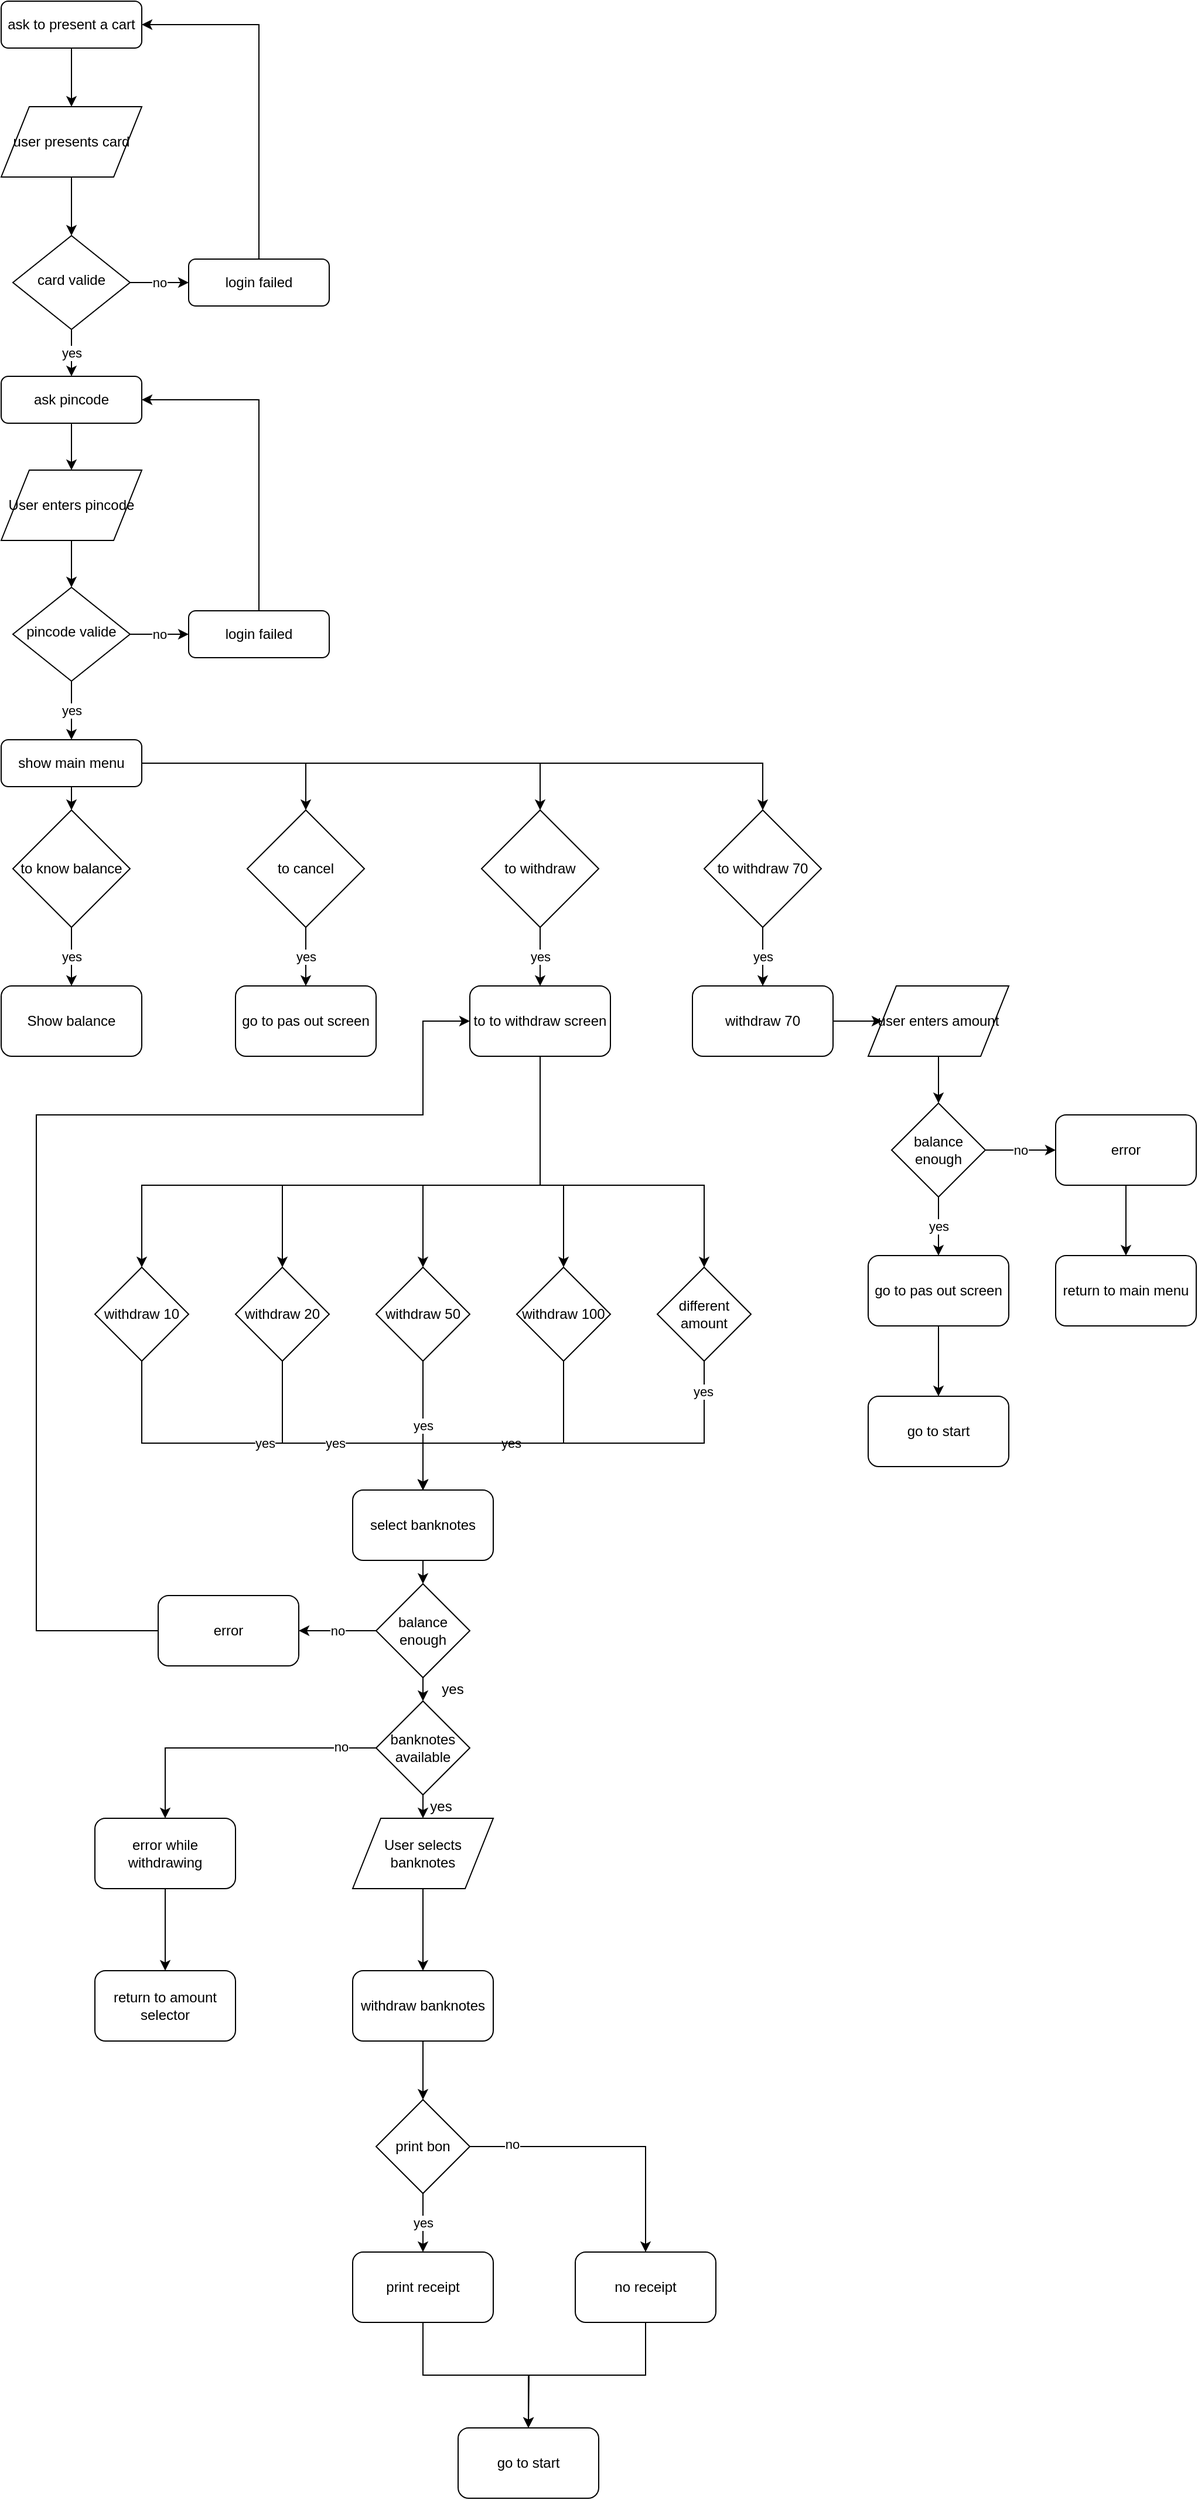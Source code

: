 <mxfile version="13.1.12" type="github"><diagram id="C5RBs43oDa-KdzZeNtuy" name="Page-1"><mxGraphModel dx="1422" dy="791" grid="1" gridSize="10" guides="1" tooltips="1" connect="1" arrows="1" fold="1" page="1" pageScale="1" pageWidth="827" pageHeight="1169" math="0" shadow="0"><root><mxCell id="WIyWlLk6GJQsqaUBKTNV-0"/><mxCell id="WIyWlLk6GJQsqaUBKTNV-1" parent="WIyWlLk6GJQsqaUBKTNV-0"/><mxCell id="qSh9dUjq4_AkvWNMm5Dd-6" value="" style="edgeStyle=orthogonalEdgeStyle;rounded=0;orthogonalLoop=1;jettySize=auto;html=1;" parent="WIyWlLk6GJQsqaUBKTNV-1" source="WIyWlLk6GJQsqaUBKTNV-3" target="qSh9dUjq4_AkvWNMm5Dd-4" edge="1"><mxGeometry relative="1" as="geometry"/></mxCell><mxCell id="WIyWlLk6GJQsqaUBKTNV-3" value="ask to present a cart" style="rounded=1;whiteSpace=wrap;html=1;fontSize=12;glass=0;strokeWidth=1;shadow=0;" parent="WIyWlLk6GJQsqaUBKTNV-1" vertex="1"><mxGeometry x="160" y="80" width="120" height="40" as="geometry"/></mxCell><mxCell id="qSh9dUjq4_AkvWNMm5Dd-12" value="yes" style="edgeStyle=orthogonalEdgeStyle;rounded=0;orthogonalLoop=1;jettySize=auto;html=1;" parent="WIyWlLk6GJQsqaUBKTNV-1" source="WIyWlLk6GJQsqaUBKTNV-6" target="qSh9dUjq4_AkvWNMm5Dd-0" edge="1"><mxGeometry relative="1" as="geometry"/></mxCell><mxCell id="D4mZ7aDMpP8qMdzL3X2c-54" value="no" style="edgeStyle=orthogonalEdgeStyle;rounded=0;orthogonalLoop=1;jettySize=auto;html=1;exitX=1;exitY=0.5;exitDx=0;exitDy=0;entryX=0;entryY=0.5;entryDx=0;entryDy=0;" parent="WIyWlLk6GJQsqaUBKTNV-1" source="WIyWlLk6GJQsqaUBKTNV-6" target="D4mZ7aDMpP8qMdzL3X2c-53" edge="1"><mxGeometry relative="1" as="geometry"/></mxCell><mxCell id="WIyWlLk6GJQsqaUBKTNV-6" value="card valide" style="rhombus;whiteSpace=wrap;html=1;shadow=0;fontFamily=Helvetica;fontSize=12;align=center;strokeWidth=1;spacing=6;spacingTop=-4;" parent="WIyWlLk6GJQsqaUBKTNV-1" vertex="1"><mxGeometry x="170" y="280" width="100" height="80" as="geometry"/></mxCell><mxCell id="qSh9dUjq4_AkvWNMm5Dd-3" value="no" style="edgeStyle=orthogonalEdgeStyle;rounded=0;orthogonalLoop=1;jettySize=auto;html=1;exitX=1;exitY=0.5;exitDx=0;exitDy=0;entryX=0;entryY=0.5;entryDx=0;entryDy=0;" parent="WIyWlLk6GJQsqaUBKTNV-1" source="WIyWlLk6GJQsqaUBKTNV-10" target="WIyWlLk6GJQsqaUBKTNV-12" edge="1"><mxGeometry relative="1" as="geometry"/></mxCell><mxCell id="qSh9dUjq4_AkvWNMm5Dd-15" value="yes" style="edgeStyle=orthogonalEdgeStyle;rounded=0;orthogonalLoop=1;jettySize=auto;html=1;" parent="WIyWlLk6GJQsqaUBKTNV-1" source="WIyWlLk6GJQsqaUBKTNV-10" target="WIyWlLk6GJQsqaUBKTNV-11" edge="1"><mxGeometry relative="1" as="geometry"/></mxCell><mxCell id="WIyWlLk6GJQsqaUBKTNV-10" value="pincode valide" style="rhombus;whiteSpace=wrap;html=1;shadow=0;fontFamily=Helvetica;fontSize=12;align=center;strokeWidth=1;spacing=6;spacingTop=-4;" parent="WIyWlLk6GJQsqaUBKTNV-1" vertex="1"><mxGeometry x="170" y="580" width="100" height="80" as="geometry"/></mxCell><mxCell id="D4mZ7aDMpP8qMdzL3X2c-9" style="edgeStyle=orthogonalEdgeStyle;rounded=0;orthogonalLoop=1;jettySize=auto;html=1;exitX=0.5;exitY=1;exitDx=0;exitDy=0;entryX=0.5;entryY=0;entryDx=0;entryDy=0;" parent="WIyWlLk6GJQsqaUBKTNV-1" source="WIyWlLk6GJQsqaUBKTNV-11" target="qSh9dUjq4_AkvWNMm5Dd-18" edge="1"><mxGeometry relative="1" as="geometry"/></mxCell><mxCell id="D4mZ7aDMpP8qMdzL3X2c-10" style="edgeStyle=orthogonalEdgeStyle;rounded=0;orthogonalLoop=1;jettySize=auto;html=1;exitX=1;exitY=0.5;exitDx=0;exitDy=0;entryX=0.5;entryY=0;entryDx=0;entryDy=0;" parent="WIyWlLk6GJQsqaUBKTNV-1" source="WIyWlLk6GJQsqaUBKTNV-11" target="qSh9dUjq4_AkvWNMm5Dd-25" edge="1"><mxGeometry relative="1" as="geometry"/></mxCell><mxCell id="D4mZ7aDMpP8qMdzL3X2c-11" style="edgeStyle=orthogonalEdgeStyle;rounded=0;orthogonalLoop=1;jettySize=auto;html=1;" parent="WIyWlLk6GJQsqaUBKTNV-1" source="WIyWlLk6GJQsqaUBKTNV-11" target="qSh9dUjq4_AkvWNMm5Dd-29" edge="1"><mxGeometry relative="1" as="geometry"/></mxCell><mxCell id="D4mZ7aDMpP8qMdzL3X2c-12" style="edgeStyle=orthogonalEdgeStyle;rounded=0;orthogonalLoop=1;jettySize=auto;html=1;entryX=0.5;entryY=0;entryDx=0;entryDy=0;" parent="WIyWlLk6GJQsqaUBKTNV-1" source="WIyWlLk6GJQsqaUBKTNV-11" target="qSh9dUjq4_AkvWNMm5Dd-39" edge="1"><mxGeometry relative="1" as="geometry"/></mxCell><mxCell id="WIyWlLk6GJQsqaUBKTNV-11" value="show main menu" style="rounded=1;whiteSpace=wrap;html=1;fontSize=12;glass=0;strokeWidth=1;shadow=0;" parent="WIyWlLk6GJQsqaUBKTNV-1" vertex="1"><mxGeometry x="160" y="710" width="120" height="40" as="geometry"/></mxCell><mxCell id="D4mZ7aDMpP8qMdzL3X2c-52" style="edgeStyle=orthogonalEdgeStyle;rounded=0;orthogonalLoop=1;jettySize=auto;html=1;entryX=1;entryY=0.5;entryDx=0;entryDy=0;" parent="WIyWlLk6GJQsqaUBKTNV-1" source="WIyWlLk6GJQsqaUBKTNV-12" target="qSh9dUjq4_AkvWNMm5Dd-0" edge="1"><mxGeometry relative="1" as="geometry"><Array as="points"><mxPoint x="380" y="420"/></Array></mxGeometry></mxCell><mxCell id="WIyWlLk6GJQsqaUBKTNV-12" value="login failed" style="rounded=1;whiteSpace=wrap;html=1;fontSize=12;glass=0;strokeWidth=1;shadow=0;" parent="WIyWlLk6GJQsqaUBKTNV-1" vertex="1"><mxGeometry x="320" y="600" width="120" height="40" as="geometry"/></mxCell><mxCell id="qSh9dUjq4_AkvWNMm5Dd-13" value="" style="edgeStyle=orthogonalEdgeStyle;rounded=0;orthogonalLoop=1;jettySize=auto;html=1;" parent="WIyWlLk6GJQsqaUBKTNV-1" source="qSh9dUjq4_AkvWNMm5Dd-0" target="qSh9dUjq4_AkvWNMm5Dd-8" edge="1"><mxGeometry relative="1" as="geometry"/></mxCell><mxCell id="qSh9dUjq4_AkvWNMm5Dd-0" value="ask pincode" style="rounded=1;whiteSpace=wrap;html=1;fontSize=12;glass=0;strokeWidth=1;shadow=0;" parent="WIyWlLk6GJQsqaUBKTNV-1" vertex="1"><mxGeometry x="160" y="400" width="120" height="40" as="geometry"/></mxCell><mxCell id="qSh9dUjq4_AkvWNMm5Dd-7" value="" style="edgeStyle=orthogonalEdgeStyle;rounded=0;orthogonalLoop=1;jettySize=auto;html=1;" parent="WIyWlLk6GJQsqaUBKTNV-1" source="qSh9dUjq4_AkvWNMm5Dd-4" target="WIyWlLk6GJQsqaUBKTNV-6" edge="1"><mxGeometry relative="1" as="geometry"/></mxCell><mxCell id="qSh9dUjq4_AkvWNMm5Dd-4" value="user presents card" style="shape=parallelogram;perimeter=parallelogramPerimeter;whiteSpace=wrap;html=1;" parent="WIyWlLk6GJQsqaUBKTNV-1" vertex="1"><mxGeometry x="160" y="170" width="120" height="60" as="geometry"/></mxCell><mxCell id="qSh9dUjq4_AkvWNMm5Dd-14" value="" style="edgeStyle=orthogonalEdgeStyle;rounded=0;orthogonalLoop=1;jettySize=auto;html=1;" parent="WIyWlLk6GJQsqaUBKTNV-1" source="qSh9dUjq4_AkvWNMm5Dd-8" target="WIyWlLk6GJQsqaUBKTNV-10" edge="1"><mxGeometry relative="1" as="geometry"/></mxCell><mxCell id="qSh9dUjq4_AkvWNMm5Dd-8" value="User enters pincode" style="shape=parallelogram;perimeter=parallelogramPerimeter;whiteSpace=wrap;html=1;" parent="WIyWlLk6GJQsqaUBKTNV-1" vertex="1"><mxGeometry x="160" y="480" width="120" height="60" as="geometry"/></mxCell><mxCell id="D4mZ7aDMpP8qMdzL3X2c-65" value="yes" style="edgeStyle=orthogonalEdgeStyle;rounded=0;orthogonalLoop=1;jettySize=auto;html=1;" parent="WIyWlLk6GJQsqaUBKTNV-1" source="qSh9dUjq4_AkvWNMm5Dd-18" target="qSh9dUjq4_AkvWNMm5Dd-20" edge="1"><mxGeometry relative="1" as="geometry"/></mxCell><mxCell id="qSh9dUjq4_AkvWNMm5Dd-18" value="to know balance" style="rhombus;whiteSpace=wrap;html=1;" parent="WIyWlLk6GJQsqaUBKTNV-1" vertex="1"><mxGeometry x="170" y="770" width="100" height="100" as="geometry"/></mxCell><mxCell id="D4mZ7aDMpP8qMdzL3X2c-64" value="yes" style="edgeStyle=orthogonalEdgeStyle;rounded=0;orthogonalLoop=1;jettySize=auto;html=1;" parent="WIyWlLk6GJQsqaUBKTNV-1" source="qSh9dUjq4_AkvWNMm5Dd-25" target="qSh9dUjq4_AkvWNMm5Dd-27" edge="1"><mxGeometry relative="1" as="geometry"/></mxCell><mxCell id="qSh9dUjq4_AkvWNMm5Dd-25" value="to cancel" style="rhombus;whiteSpace=wrap;html=1;" parent="WIyWlLk6GJQsqaUBKTNV-1" vertex="1"><mxGeometry x="370" y="770" width="100" height="100" as="geometry"/></mxCell><mxCell id="D4mZ7aDMpP8qMdzL3X2c-63" value="yes" style="edgeStyle=orthogonalEdgeStyle;rounded=0;orthogonalLoop=1;jettySize=auto;html=1;entryX=0.5;entryY=0;entryDx=0;entryDy=0;" parent="WIyWlLk6GJQsqaUBKTNV-1" source="qSh9dUjq4_AkvWNMm5Dd-29" target="qSh9dUjq4_AkvWNMm5Dd-35" edge="1"><mxGeometry relative="1" as="geometry"/></mxCell><mxCell id="qSh9dUjq4_AkvWNMm5Dd-29" value="to withdraw" style="rhombus;whiteSpace=wrap;html=1;" parent="WIyWlLk6GJQsqaUBKTNV-1" vertex="1"><mxGeometry x="570" y="770" width="100" height="100" as="geometry"/></mxCell><mxCell id="D4mZ7aDMpP8qMdzL3X2c-62" value="yes" style="edgeStyle=orthogonalEdgeStyle;rounded=0;orthogonalLoop=1;jettySize=auto;html=1;entryX=0.5;entryY=0;entryDx=0;entryDy=0;" parent="WIyWlLk6GJQsqaUBKTNV-1" source="qSh9dUjq4_AkvWNMm5Dd-39" target="qSh9dUjq4_AkvWNMm5Dd-43" edge="1"><mxGeometry relative="1" as="geometry"/></mxCell><mxCell id="qSh9dUjq4_AkvWNMm5Dd-39" value="to withdraw 70" style="rhombus;whiteSpace=wrap;html=1;" parent="WIyWlLk6GJQsqaUBKTNV-1" vertex="1"><mxGeometry x="760" y="770" width="100" height="100" as="geometry"/></mxCell><mxCell id="qSh9dUjq4_AkvWNMm5Dd-20" value="Show balance" style="rounded=1;whiteSpace=wrap;html=1;" parent="WIyWlLk6GJQsqaUBKTNV-1" vertex="1"><mxGeometry x="160" y="920" width="120" height="60" as="geometry"/></mxCell><mxCell id="qSh9dUjq4_AkvWNMm5Dd-27" value="go to pas out screen" style="rounded=1;whiteSpace=wrap;html=1;" parent="WIyWlLk6GJQsqaUBKTNV-1" vertex="1"><mxGeometry x="360" y="920" width="120" height="60" as="geometry"/></mxCell><mxCell id="D4mZ7aDMpP8qMdzL3X2c-19" style="edgeStyle=orthogonalEdgeStyle;rounded=0;orthogonalLoop=1;jettySize=auto;html=1;exitX=0.5;exitY=1;exitDx=0;exitDy=0;entryX=0.5;entryY=0;entryDx=0;entryDy=0;" parent="WIyWlLk6GJQsqaUBKTNV-1" source="qSh9dUjq4_AkvWNMm5Dd-35" target="qSh9dUjq4_AkvWNMm5Dd-45" edge="1"><mxGeometry relative="1" as="geometry"><Array as="points"><mxPoint x="620" y="1090"/><mxPoint x="280" y="1090"/></Array></mxGeometry></mxCell><mxCell id="D4mZ7aDMpP8qMdzL3X2c-20" style="edgeStyle=orthogonalEdgeStyle;rounded=0;orthogonalLoop=1;jettySize=auto;html=1;entryX=0.5;entryY=0;entryDx=0;entryDy=0;" parent="WIyWlLk6GJQsqaUBKTNV-1" source="qSh9dUjq4_AkvWNMm5Dd-35" target="qSh9dUjq4_AkvWNMm5Dd-47" edge="1"><mxGeometry relative="1" as="geometry"><Array as="points"><mxPoint x="620" y="1090"/><mxPoint x="400" y="1090"/></Array></mxGeometry></mxCell><mxCell id="D4mZ7aDMpP8qMdzL3X2c-21" style="edgeStyle=orthogonalEdgeStyle;rounded=0;orthogonalLoop=1;jettySize=auto;html=1;entryX=0.5;entryY=0;entryDx=0;entryDy=0;" parent="WIyWlLk6GJQsqaUBKTNV-1" source="qSh9dUjq4_AkvWNMm5Dd-35" target="qSh9dUjq4_AkvWNMm5Dd-49" edge="1"><mxGeometry relative="1" as="geometry"><Array as="points"><mxPoint x="620" y="1090"/><mxPoint x="520" y="1090"/></Array></mxGeometry></mxCell><mxCell id="D4mZ7aDMpP8qMdzL3X2c-22" style="edgeStyle=orthogonalEdgeStyle;rounded=0;orthogonalLoop=1;jettySize=auto;html=1;" parent="WIyWlLk6GJQsqaUBKTNV-1" source="qSh9dUjq4_AkvWNMm5Dd-35" target="qSh9dUjq4_AkvWNMm5Dd-51" edge="1"><mxGeometry relative="1" as="geometry"><Array as="points"><mxPoint x="620" y="1090"/><mxPoint x="640" y="1090"/></Array></mxGeometry></mxCell><mxCell id="D4mZ7aDMpP8qMdzL3X2c-23" style="edgeStyle=orthogonalEdgeStyle;rounded=0;orthogonalLoop=1;jettySize=auto;html=1;" parent="WIyWlLk6GJQsqaUBKTNV-1" source="qSh9dUjq4_AkvWNMm5Dd-35" target="qSh9dUjq4_AkvWNMm5Dd-60" edge="1"><mxGeometry relative="1" as="geometry"><Array as="points"><mxPoint x="620" y="1090"/><mxPoint x="760" y="1090"/></Array></mxGeometry></mxCell><mxCell id="qSh9dUjq4_AkvWNMm5Dd-35" value="to to withdraw screen" style="rounded=1;whiteSpace=wrap;html=1;" parent="WIyWlLk6GJQsqaUBKTNV-1" vertex="1"><mxGeometry x="560" y="920" width="120" height="60" as="geometry"/></mxCell><mxCell id="D4mZ7aDMpP8qMdzL3X2c-36" value="" style="edgeStyle=orthogonalEdgeStyle;rounded=0;orthogonalLoop=1;jettySize=auto;html=1;" parent="WIyWlLk6GJQsqaUBKTNV-1" source="qSh9dUjq4_AkvWNMm5Dd-43" target="qSh9dUjq4_AkvWNMm5Dd-62" edge="1"><mxGeometry relative="1" as="geometry"/></mxCell><mxCell id="qSh9dUjq4_AkvWNMm5Dd-43" value="withdraw 70" style="rounded=1;whiteSpace=wrap;html=1;" parent="WIyWlLk6GJQsqaUBKTNV-1" vertex="1"><mxGeometry x="750" y="920" width="120" height="60" as="geometry"/></mxCell><mxCell id="D4mZ7aDMpP8qMdzL3X2c-28" value="yes" style="edgeStyle=orthogonalEdgeStyle;rounded=0;orthogonalLoop=1;jettySize=auto;html=1;" parent="WIyWlLk6GJQsqaUBKTNV-1" source="qSh9dUjq4_AkvWNMm5Dd-45" edge="1"><mxGeometry relative="1" as="geometry"><mxPoint x="520" y="1350.0" as="targetPoint"/><Array as="points"><mxPoint x="280" y="1310"/><mxPoint x="520" y="1310"/></Array></mxGeometry></mxCell><mxCell id="qSh9dUjq4_AkvWNMm5Dd-45" value="withdraw 10" style="rhombus;whiteSpace=wrap;html=1;" parent="WIyWlLk6GJQsqaUBKTNV-1" vertex="1"><mxGeometry x="240" y="1160" width="80" height="80" as="geometry"/></mxCell><mxCell id="D4mZ7aDMpP8qMdzL3X2c-27" value="yes" style="edgeStyle=orthogonalEdgeStyle;rounded=0;orthogonalLoop=1;jettySize=auto;html=1;exitX=0.5;exitY=1;exitDx=0;exitDy=0;" parent="WIyWlLk6GJQsqaUBKTNV-1" source="qSh9dUjq4_AkvWNMm5Dd-47" target="qSh9dUjq4_AkvWNMm5Dd-55" edge="1"><mxGeometry relative="1" as="geometry"><Array as="points"><mxPoint x="400" y="1310"/><mxPoint x="520" y="1310"/></Array></mxGeometry></mxCell><mxCell id="qSh9dUjq4_AkvWNMm5Dd-47" value="withdraw 20" style="rhombus;whiteSpace=wrap;html=1;" parent="WIyWlLk6GJQsqaUBKTNV-1" vertex="1"><mxGeometry x="360" y="1160" width="80" height="80" as="geometry"/></mxCell><mxCell id="D4mZ7aDMpP8qMdzL3X2c-24" value="yes" style="edgeStyle=orthogonalEdgeStyle;rounded=0;orthogonalLoop=1;jettySize=auto;html=1;" parent="WIyWlLk6GJQsqaUBKTNV-1" source="qSh9dUjq4_AkvWNMm5Dd-49" target="qSh9dUjq4_AkvWNMm5Dd-55" edge="1"><mxGeometry relative="1" as="geometry"/></mxCell><mxCell id="qSh9dUjq4_AkvWNMm5Dd-49" value="withdraw 50" style="rhombus;whiteSpace=wrap;html=1;" parent="WIyWlLk6GJQsqaUBKTNV-1" vertex="1"><mxGeometry x="480" y="1160" width="80" height="80" as="geometry"/></mxCell><mxCell id="D4mZ7aDMpP8qMdzL3X2c-25" value="yes" style="edgeStyle=orthogonalEdgeStyle;rounded=0;orthogonalLoop=1;jettySize=auto;html=1;exitX=0.5;exitY=1;exitDx=0;exitDy=0;" parent="WIyWlLk6GJQsqaUBKTNV-1" source="qSh9dUjq4_AkvWNMm5Dd-51" edge="1"><mxGeometry relative="1" as="geometry"><mxPoint x="520" y="1350.0" as="targetPoint"/><Array as="points"><mxPoint x="640" y="1310"/><mxPoint x="520" y="1310"/></Array></mxGeometry></mxCell><mxCell id="qSh9dUjq4_AkvWNMm5Dd-51" value="withdraw 100" style="rhombus;whiteSpace=wrap;html=1;" parent="WIyWlLk6GJQsqaUBKTNV-1" vertex="1"><mxGeometry x="600" y="1160" width="80" height="80" as="geometry"/></mxCell><mxCell id="D4mZ7aDMpP8qMdzL3X2c-30" style="edgeStyle=orthogonalEdgeStyle;rounded=0;orthogonalLoop=1;jettySize=auto;html=1;exitX=0.5;exitY=1;exitDx=0;exitDy=0;entryX=0.5;entryY=0;entryDx=0;entryDy=0;" parent="WIyWlLk6GJQsqaUBKTNV-1" source="qSh9dUjq4_AkvWNMm5Dd-55" target="D4mZ7aDMpP8qMdzL3X2c-29" edge="1"><mxGeometry relative="1" as="geometry"/></mxCell><mxCell id="qSh9dUjq4_AkvWNMm5Dd-55" value="select banknotes" style="rounded=1;whiteSpace=wrap;html=1;" parent="WIyWlLk6GJQsqaUBKTNV-1" vertex="1"><mxGeometry x="460" y="1350" width="120" height="60" as="geometry"/></mxCell><mxCell id="D4mZ7aDMpP8qMdzL3X2c-26" style="edgeStyle=orthogonalEdgeStyle;rounded=0;orthogonalLoop=1;jettySize=auto;html=1;entryX=0.5;entryY=0;entryDx=0;entryDy=0;" parent="WIyWlLk6GJQsqaUBKTNV-1" source="qSh9dUjq4_AkvWNMm5Dd-60" target="qSh9dUjq4_AkvWNMm5Dd-55" edge="1"><mxGeometry relative="1" as="geometry"><Array as="points"><mxPoint x="760" y="1310"/><mxPoint x="520" y="1310"/></Array></mxGeometry></mxCell><mxCell id="D4mZ7aDMpP8qMdzL3X2c-68" value="yes" style="edgeLabel;html=1;align=center;verticalAlign=middle;resizable=0;points=[];" parent="D4mZ7aDMpP8qMdzL3X2c-26" vertex="1" connectable="0"><mxGeometry x="-0.851" y="-1" relative="1" as="geometry"><mxPoint as="offset"/></mxGeometry></mxCell><mxCell id="qSh9dUjq4_AkvWNMm5Dd-60" value="different amount" style="rhombus;whiteSpace=wrap;html=1;" parent="WIyWlLk6GJQsqaUBKTNV-1" vertex="1"><mxGeometry x="720" y="1160" width="80" height="80" as="geometry"/></mxCell><mxCell id="qSh9dUjq4_AkvWNMm5Dd-69" style="edgeStyle=orthogonalEdgeStyle;rounded=0;orthogonalLoop=1;jettySize=auto;html=1;entryX=0.5;entryY=0;entryDx=0;entryDy=0;" parent="WIyWlLk6GJQsqaUBKTNV-1" source="qSh9dUjq4_AkvWNMm5Dd-62" target="qSh9dUjq4_AkvWNMm5Dd-64" edge="1"><mxGeometry relative="1" as="geometry"/></mxCell><mxCell id="qSh9dUjq4_AkvWNMm5Dd-62" value="user enters amount" style="shape=parallelogram;perimeter=parallelogramPerimeter;whiteSpace=wrap;html=1;" parent="WIyWlLk6GJQsqaUBKTNV-1" vertex="1"><mxGeometry x="900" y="920" width="120" height="60" as="geometry"/></mxCell><mxCell id="D4mZ7aDMpP8qMdzL3X2c-39" value="yes" style="edgeStyle=orthogonalEdgeStyle;rounded=0;orthogonalLoop=1;jettySize=auto;html=1;exitX=0.5;exitY=1;exitDx=0;exitDy=0;" parent="WIyWlLk6GJQsqaUBKTNV-1" source="qSh9dUjq4_AkvWNMm5Dd-64" target="D4mZ7aDMpP8qMdzL3X2c-0" edge="1"><mxGeometry relative="1" as="geometry"/></mxCell><mxCell id="D4mZ7aDMpP8qMdzL3X2c-42" value="no" style="edgeStyle=orthogonalEdgeStyle;rounded=0;orthogonalLoop=1;jettySize=auto;html=1;exitX=1;exitY=0.5;exitDx=0;exitDy=0;entryX=0;entryY=0.5;entryDx=0;entryDy=0;" parent="WIyWlLk6GJQsqaUBKTNV-1" source="qSh9dUjq4_AkvWNMm5Dd-64" target="D4mZ7aDMpP8qMdzL3X2c-41" edge="1"><mxGeometry relative="1" as="geometry"/></mxCell><mxCell id="qSh9dUjq4_AkvWNMm5Dd-64" value="balance enough" style="rhombus;whiteSpace=wrap;html=1;" parent="WIyWlLk6GJQsqaUBKTNV-1" vertex="1"><mxGeometry x="920" y="1020" width="80" height="80" as="geometry"/></mxCell><mxCell id="D4mZ7aDMpP8qMdzL3X2c-49" value="" style="edgeStyle=orthogonalEdgeStyle;rounded=0;orthogonalLoop=1;jettySize=auto;html=1;" parent="WIyWlLk6GJQsqaUBKTNV-1" source="qSh9dUjq4_AkvWNMm5Dd-70" target="qSh9dUjq4_AkvWNMm5Dd-75" edge="1"><mxGeometry relative="1" as="geometry"/></mxCell><mxCell id="qSh9dUjq4_AkvWNMm5Dd-70" value="User selects banknotes" style="shape=parallelogram;perimeter=parallelogramPerimeter;whiteSpace=wrap;html=1;" parent="WIyWlLk6GJQsqaUBKTNV-1" vertex="1"><mxGeometry x="460" y="1630" width="120" height="60" as="geometry"/></mxCell><mxCell id="D9aL4PfFPZLkeX7gtrZz-4" style="edgeStyle=orthogonalEdgeStyle;rounded=0;orthogonalLoop=1;jettySize=auto;html=1;exitX=0.5;exitY=1;exitDx=0;exitDy=0;entryX=0.5;entryY=0;entryDx=0;entryDy=0;" parent="WIyWlLk6GJQsqaUBKTNV-1" source="qSh9dUjq4_AkvWNMm5Dd-75" target="D9aL4PfFPZLkeX7gtrZz-3" edge="1"><mxGeometry relative="1" as="geometry"/></mxCell><mxCell id="qSh9dUjq4_AkvWNMm5Dd-75" value="withdraw banknotes" style="rounded=1;whiteSpace=wrap;html=1;" parent="WIyWlLk6GJQsqaUBKTNV-1" vertex="1"><mxGeometry x="460" y="1760" width="120" height="60" as="geometry"/></mxCell><mxCell id="D4mZ7aDMpP8qMdzL3X2c-1" style="edgeStyle=orthogonalEdgeStyle;rounded=0;orthogonalLoop=1;jettySize=auto;html=1;exitX=0;exitY=0.5;exitDx=0;exitDy=0;" parent="WIyWlLk6GJQsqaUBKTNV-1" source="qSh9dUjq4_AkvWNMm5Dd-76" target="D9aL4PfFPZLkeX7gtrZz-0" edge="1"><mxGeometry relative="1" as="geometry"/></mxCell><mxCell id="D4mZ7aDMpP8qMdzL3X2c-71" value="no" style="edgeLabel;html=1;align=center;verticalAlign=middle;resizable=0;points=[];" parent="D4mZ7aDMpP8qMdzL3X2c-1" vertex="1" connectable="0"><mxGeometry x="-0.75" y="-2" relative="1" as="geometry"><mxPoint y="1" as="offset"/></mxGeometry></mxCell><mxCell id="D4mZ7aDMpP8qMdzL3X2c-32" style="edgeStyle=orthogonalEdgeStyle;rounded=0;orthogonalLoop=1;jettySize=auto;html=1;exitX=0.5;exitY=1;exitDx=0;exitDy=0;entryX=0.5;entryY=0;entryDx=0;entryDy=0;" parent="WIyWlLk6GJQsqaUBKTNV-1" source="qSh9dUjq4_AkvWNMm5Dd-76" target="qSh9dUjq4_AkvWNMm5Dd-70" edge="1"><mxGeometry relative="1" as="geometry"/></mxCell><mxCell id="qSh9dUjq4_AkvWNMm5Dd-76" value="banknotes available" style="rhombus;whiteSpace=wrap;html=1;" parent="WIyWlLk6GJQsqaUBKTNV-1" vertex="1"><mxGeometry x="480" y="1530" width="80" height="80" as="geometry"/></mxCell><mxCell id="D4mZ7aDMpP8qMdzL3X2c-48" style="edgeStyle=orthogonalEdgeStyle;rounded=0;orthogonalLoop=1;jettySize=auto;html=1;" parent="WIyWlLk6GJQsqaUBKTNV-1" source="D9aL4PfFPZLkeX7gtrZz-0" target="D4mZ7aDMpP8qMdzL3X2c-47" edge="1"><mxGeometry relative="1" as="geometry"/></mxCell><mxCell id="D9aL4PfFPZLkeX7gtrZz-0" value="error while withdrawing" style="rounded=1;whiteSpace=wrap;html=1;" parent="WIyWlLk6GJQsqaUBKTNV-1" vertex="1"><mxGeometry x="240" y="1630" width="120" height="60" as="geometry"/></mxCell><mxCell id="D9aL4PfFPZLkeX7gtrZz-6" value="yes" style="edgeStyle=orthogonalEdgeStyle;rounded=0;orthogonalLoop=1;jettySize=auto;html=1;exitX=0.5;exitY=1;exitDx=0;exitDy=0;entryX=0.5;entryY=0;entryDx=0;entryDy=0;" parent="WIyWlLk6GJQsqaUBKTNV-1" source="D9aL4PfFPZLkeX7gtrZz-3" target="D9aL4PfFPZLkeX7gtrZz-5" edge="1"><mxGeometry relative="1" as="geometry"/></mxCell><mxCell id="D9aL4PfFPZLkeX7gtrZz-8" style="edgeStyle=orthogonalEdgeStyle;rounded=0;orthogonalLoop=1;jettySize=auto;html=1;exitX=1;exitY=0.5;exitDx=0;exitDy=0;" parent="WIyWlLk6GJQsqaUBKTNV-1" source="D9aL4PfFPZLkeX7gtrZz-3" target="D9aL4PfFPZLkeX7gtrZz-7" edge="1"><mxGeometry relative="1" as="geometry"/></mxCell><mxCell id="D4mZ7aDMpP8qMdzL3X2c-72" value="no" style="edgeLabel;html=1;align=center;verticalAlign=middle;resizable=0;points=[];" parent="D9aL4PfFPZLkeX7gtrZz-8" vertex="1" connectable="0"><mxGeometry x="-0.701" y="2" relative="1" as="geometry"><mxPoint as="offset"/></mxGeometry></mxCell><mxCell id="D9aL4PfFPZLkeX7gtrZz-3" value="print bon" style="rhombus;whiteSpace=wrap;html=1;" parent="WIyWlLk6GJQsqaUBKTNV-1" vertex="1"><mxGeometry x="480" y="1870" width="80" height="80" as="geometry"/></mxCell><mxCell id="D4mZ7aDMpP8qMdzL3X2c-61" style="edgeStyle=orthogonalEdgeStyle;rounded=0;orthogonalLoop=1;jettySize=auto;html=1;exitX=0.5;exitY=1;exitDx=0;exitDy=0;" parent="WIyWlLk6GJQsqaUBKTNV-1" source="D9aL4PfFPZLkeX7gtrZz-5" edge="1"><mxGeometry relative="1" as="geometry"><mxPoint x="610" y="2150" as="targetPoint"/></mxGeometry></mxCell><mxCell id="D9aL4PfFPZLkeX7gtrZz-5" value="print receipt" style="rounded=1;whiteSpace=wrap;html=1;" parent="WIyWlLk6GJQsqaUBKTNV-1" vertex="1"><mxGeometry x="460" y="2000" width="120" height="60" as="geometry"/></mxCell><mxCell id="D4mZ7aDMpP8qMdzL3X2c-60" style="edgeStyle=orthogonalEdgeStyle;rounded=0;orthogonalLoop=1;jettySize=auto;html=1;entryX=0.5;entryY=0;entryDx=0;entryDy=0;" parent="WIyWlLk6GJQsqaUBKTNV-1" source="D9aL4PfFPZLkeX7gtrZz-7" target="D4mZ7aDMpP8qMdzL3X2c-59" edge="1"><mxGeometry relative="1" as="geometry"/></mxCell><mxCell id="D9aL4PfFPZLkeX7gtrZz-7" value="no receipt" style="rounded=1;whiteSpace=wrap;html=1;" parent="WIyWlLk6GJQsqaUBKTNV-1" vertex="1"><mxGeometry x="650" y="2000" width="120" height="60" as="geometry"/></mxCell><mxCell id="D4mZ7aDMpP8qMdzL3X2c-58" value="" style="edgeStyle=orthogonalEdgeStyle;rounded=0;orthogonalLoop=1;jettySize=auto;html=1;" parent="WIyWlLk6GJQsqaUBKTNV-1" source="D4mZ7aDMpP8qMdzL3X2c-0" target="D4mZ7aDMpP8qMdzL3X2c-57" edge="1"><mxGeometry relative="1" as="geometry"/></mxCell><mxCell id="D4mZ7aDMpP8qMdzL3X2c-0" value="go to pas out screen" style="rounded=1;whiteSpace=wrap;html=1;" parent="WIyWlLk6GJQsqaUBKTNV-1" vertex="1"><mxGeometry x="900" y="1150" width="120" height="60" as="geometry"/></mxCell><mxCell id="D4mZ7aDMpP8qMdzL3X2c-31" style="edgeStyle=orthogonalEdgeStyle;rounded=0;orthogonalLoop=1;jettySize=auto;html=1;exitX=0.5;exitY=1;exitDx=0;exitDy=0;entryX=0.5;entryY=0;entryDx=0;entryDy=0;" parent="WIyWlLk6GJQsqaUBKTNV-1" source="D4mZ7aDMpP8qMdzL3X2c-29" target="qSh9dUjq4_AkvWNMm5Dd-76" edge="1"><mxGeometry relative="1" as="geometry"/></mxCell><mxCell id="D4mZ7aDMpP8qMdzL3X2c-35" value="no" style="edgeStyle=orthogonalEdgeStyle;rounded=0;orthogonalLoop=1;jettySize=auto;html=1;exitX=0;exitY=0.5;exitDx=0;exitDy=0;" parent="WIyWlLk6GJQsqaUBKTNV-1" source="D4mZ7aDMpP8qMdzL3X2c-29" target="D4mZ7aDMpP8qMdzL3X2c-34" edge="1"><mxGeometry relative="1" as="geometry"/></mxCell><mxCell id="D4mZ7aDMpP8qMdzL3X2c-29" value="balance enough" style="rhombus;whiteSpace=wrap;html=1;" parent="WIyWlLk6GJQsqaUBKTNV-1" vertex="1"><mxGeometry x="480" y="1430" width="80" height="80" as="geometry"/></mxCell><mxCell id="D4mZ7aDMpP8qMdzL3X2c-56" style="edgeStyle=orthogonalEdgeStyle;rounded=0;orthogonalLoop=1;jettySize=auto;html=1;entryX=0;entryY=0.5;entryDx=0;entryDy=0;" parent="WIyWlLk6GJQsqaUBKTNV-1" source="D4mZ7aDMpP8qMdzL3X2c-34" target="qSh9dUjq4_AkvWNMm5Dd-35" edge="1"><mxGeometry relative="1" as="geometry"><mxPoint x="400" y="1060" as="targetPoint"/><Array as="points"><mxPoint x="190" y="1470"/><mxPoint x="190" y="1030"/><mxPoint x="520" y="1030"/><mxPoint x="520" y="950"/></Array></mxGeometry></mxCell><mxCell id="D4mZ7aDMpP8qMdzL3X2c-34" value="error" style="rounded=1;whiteSpace=wrap;html=1;" parent="WIyWlLk6GJQsqaUBKTNV-1" vertex="1"><mxGeometry x="294" y="1440" width="120" height="60" as="geometry"/></mxCell><mxCell id="D4mZ7aDMpP8qMdzL3X2c-40" value="return to main menu" style="rounded=1;whiteSpace=wrap;html=1;" parent="WIyWlLk6GJQsqaUBKTNV-1" vertex="1"><mxGeometry x="1060" y="1150" width="120" height="60" as="geometry"/></mxCell><mxCell id="D4mZ7aDMpP8qMdzL3X2c-43" style="edgeStyle=orthogonalEdgeStyle;rounded=0;orthogonalLoop=1;jettySize=auto;html=1;exitX=0.5;exitY=1;exitDx=0;exitDy=0;entryX=0.5;entryY=0;entryDx=0;entryDy=0;" parent="WIyWlLk6GJQsqaUBKTNV-1" source="D4mZ7aDMpP8qMdzL3X2c-41" target="D4mZ7aDMpP8qMdzL3X2c-40" edge="1"><mxGeometry relative="1" as="geometry"/></mxCell><mxCell id="D4mZ7aDMpP8qMdzL3X2c-41" value="error" style="rounded=1;whiteSpace=wrap;html=1;" parent="WIyWlLk6GJQsqaUBKTNV-1" vertex="1"><mxGeometry x="1060" y="1030" width="120" height="60" as="geometry"/></mxCell><mxCell id="D4mZ7aDMpP8qMdzL3X2c-47" value="return to amount selector" style="rounded=1;whiteSpace=wrap;html=1;" parent="WIyWlLk6GJQsqaUBKTNV-1" vertex="1"><mxGeometry x="240" y="1760" width="120" height="60" as="geometry"/></mxCell><mxCell id="D4mZ7aDMpP8qMdzL3X2c-55" style="edgeStyle=orthogonalEdgeStyle;rounded=0;orthogonalLoop=1;jettySize=auto;html=1;entryX=1;entryY=0.5;entryDx=0;entryDy=0;" parent="WIyWlLk6GJQsqaUBKTNV-1" source="D4mZ7aDMpP8qMdzL3X2c-53" target="WIyWlLk6GJQsqaUBKTNV-3" edge="1"><mxGeometry relative="1" as="geometry"><Array as="points"><mxPoint x="380" y="100"/></Array></mxGeometry></mxCell><mxCell id="D4mZ7aDMpP8qMdzL3X2c-53" value="login failed" style="rounded=1;whiteSpace=wrap;html=1;fontSize=12;glass=0;strokeWidth=1;shadow=0;" parent="WIyWlLk6GJQsqaUBKTNV-1" vertex="1"><mxGeometry x="320" y="300" width="120" height="40" as="geometry"/></mxCell><mxCell id="D4mZ7aDMpP8qMdzL3X2c-57" value="go to start" style="rounded=1;whiteSpace=wrap;html=1;" parent="WIyWlLk6GJQsqaUBKTNV-1" vertex="1"><mxGeometry x="900" y="1270" width="120" height="60" as="geometry"/></mxCell><mxCell id="D4mZ7aDMpP8qMdzL3X2c-59" value="go to start" style="rounded=1;whiteSpace=wrap;html=1;" parent="WIyWlLk6GJQsqaUBKTNV-1" vertex="1"><mxGeometry x="550" y="2150" width="120" height="60" as="geometry"/></mxCell><mxCell id="D4mZ7aDMpP8qMdzL3X2c-69" value="yes" style="text;html=1;align=center;verticalAlign=middle;resizable=0;points=[];autosize=1;" parent="WIyWlLk6GJQsqaUBKTNV-1" vertex="1"><mxGeometry x="530" y="1510" width="30" height="20" as="geometry"/></mxCell><mxCell id="D4mZ7aDMpP8qMdzL3X2c-70" value="yes" style="text;html=1;align=center;verticalAlign=middle;resizable=0;points=[];autosize=1;" parent="WIyWlLk6GJQsqaUBKTNV-1" vertex="1"><mxGeometry x="520" y="1610" width="30" height="20" as="geometry"/></mxCell></root></mxGraphModel></diagram></mxfile>
